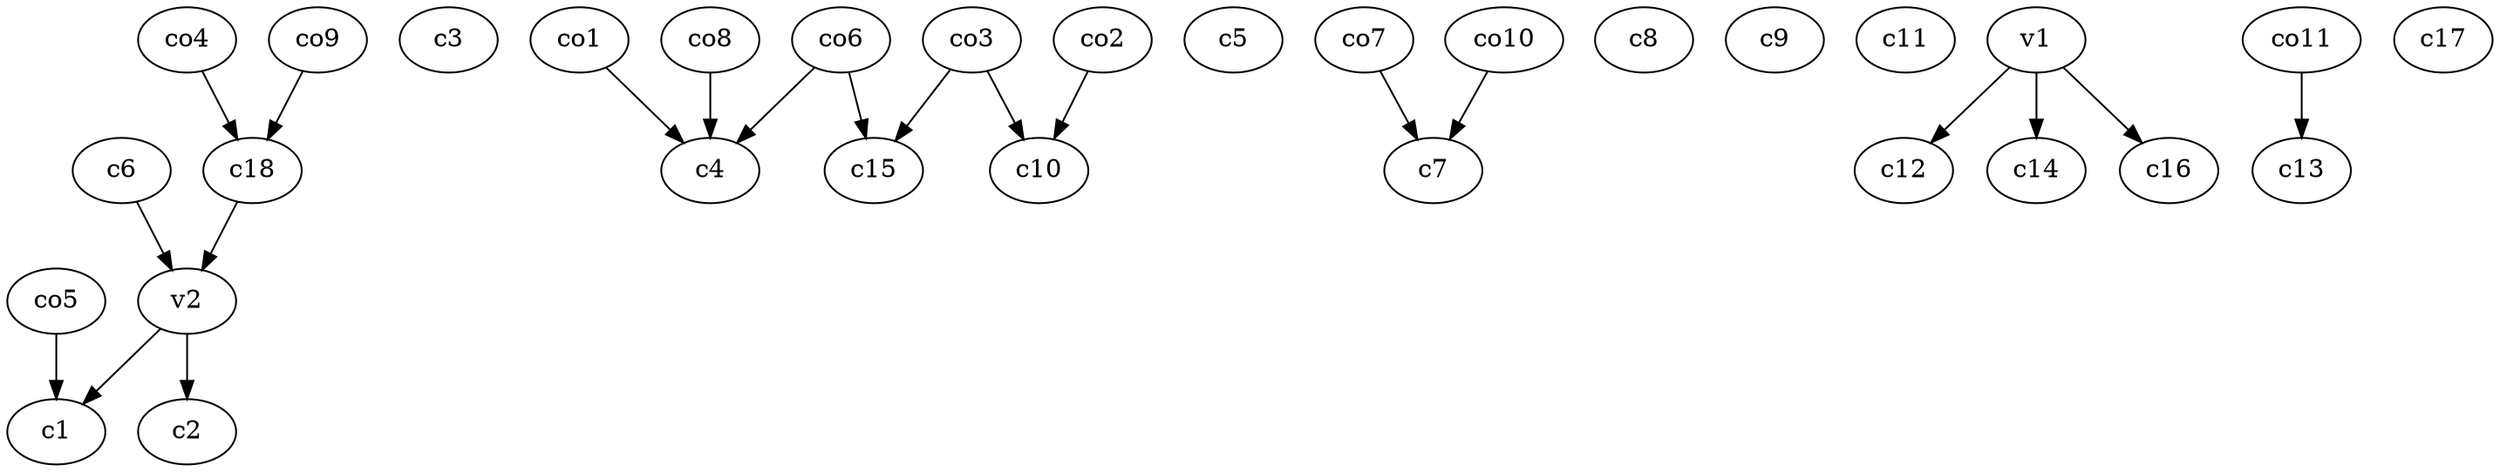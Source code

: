 strict digraph  {
c1;
c2;
c3;
c4;
c5;
c6;
c7;
c8;
c9;
c10;
c11;
c12;
c13;
c14;
c15;
c16;
c17;
c18;
v1;
v2;
co1;
co2;
co3;
co4;
co5;
co6;
co7;
co8;
co9;
co10;
co11;
c6 -> v2  [weight=1];
c18 -> v2  [weight=1];
v1 -> c14  [weight=1];
v1 -> c12  [weight=1];
v1 -> c16  [weight=1];
v2 -> c1  [weight=1];
v2 -> c2  [weight=1];
co1 -> c4  [weight=1];
co2 -> c10  [weight=1];
co3 -> c15  [weight=1];
co3 -> c10  [weight=1];
co4 -> c18  [weight=1];
co5 -> c1  [weight=1];
co6 -> c4  [weight=1];
co6 -> c15  [weight=1];
co7 -> c7  [weight=1];
co8 -> c4  [weight=1];
co9 -> c18  [weight=1];
co10 -> c7  [weight=1];
co11 -> c13  [weight=1];
}
